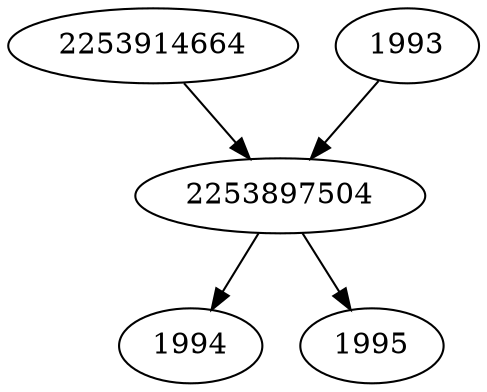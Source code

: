 strict digraph  {
2253897504;
2253914664;
1993;
1994;
1995;
2253897504 -> 1995;
2253897504 -> 1994;
2253914664 -> 2253897504;
1993 -> 2253897504;
}
